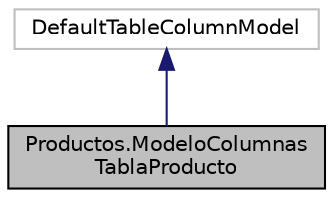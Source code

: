 digraph "Productos.ModeloColumnasTablaProducto"
{
  edge [fontname="Helvetica",fontsize="10",labelfontname="Helvetica",labelfontsize="10"];
  node [fontname="Helvetica",fontsize="10",shape=record];
  Node0 [label="Productos.ModeloColumnas\lTablaProducto",height=0.2,width=0.4,color="black", fillcolor="grey75", style="filled", fontcolor="black"];
  Node1 -> Node0 [dir="back",color="midnightblue",fontsize="10",style="solid"];
  Node1 [label="DefaultTableColumnModel",height=0.2,width=0.4,color="grey75", fillcolor="white", style="filled"];
}
